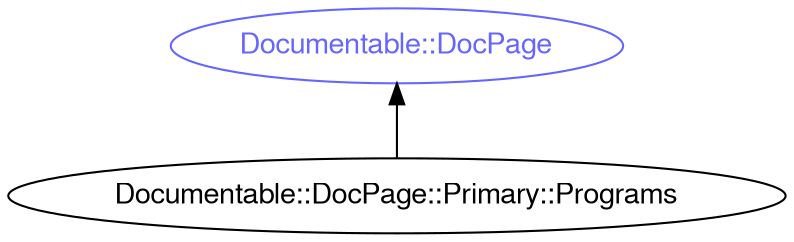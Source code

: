 digraph "perl6-type-graph" {
    rankdir=BT;
    splines=polyline;
    overlap=false; 
    // Types
    "Documentable::DocPage::Primary::Programs" [color="#000000", fontcolor="#000000", href="/type/Documentable::DocPage::Primary::Programs", fontname="FreeSans"];
    "Documentable::DocPage" [color="#6666FF", fontcolor="#6666FF", href="/type/Documentable::DocPage", fontname="FreeSans"];

    // Superclasses
    "Documentable::DocPage::Primary::Programs" -> "Documentable::DocPage" [color="#000000"];

    // Roles
}

